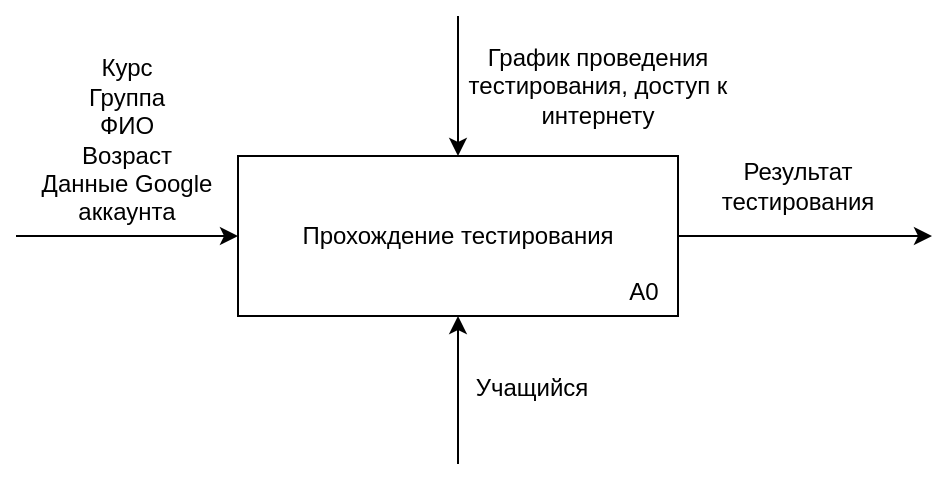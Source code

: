 <mxfile version="24.6.1" type="device" pages="3">
  <diagram id="DwERs3NYEbz36ULuB_4H" name="А0">
    <mxGraphModel dx="486" dy="1237" grid="0" gridSize="10" guides="1" tooltips="1" connect="1" arrows="1" fold="1" page="1" pageScale="1" pageWidth="827" pageHeight="1169" math="0" shadow="0">
      <root>
        <mxCell id="0" />
        <mxCell id="1" parent="0" />
        <mxCell id="qvXezxcTgYno0UO3-qgE-1" value="Прохождение тестирования" style="rounded=0;whiteSpace=wrap;html=1;" parent="1" vertex="1">
          <mxGeometry x="201" y="230" width="220" height="80" as="geometry" />
        </mxCell>
        <mxCell id="qvXezxcTgYno0UO3-qgE-2" value="А0" style="text;html=1;strokeColor=none;fillColor=none;align=center;verticalAlign=middle;whiteSpace=wrap;rounded=0;" parent="1" vertex="1">
          <mxGeometry x="374" y="283" width="60" height="30" as="geometry" />
        </mxCell>
        <mxCell id="qvXezxcTgYno0UO3-qgE-3" value="" style="endArrow=classic;html=1;rounded=0;entryX=0;entryY=0.5;entryDx=0;entryDy=0;" parent="1" target="qvXezxcTgYno0UO3-qgE-1" edge="1">
          <mxGeometry width="50" height="50" relative="1" as="geometry">
            <mxPoint x="90" y="270" as="sourcePoint" />
            <mxPoint x="313" y="395" as="targetPoint" />
          </mxGeometry>
        </mxCell>
        <mxCell id="qvXezxcTgYno0UO3-qgE-4" value="Курс&lt;br&gt;Группа&lt;br&gt;ФИО&lt;div&gt;Возраст&lt;/div&gt;&lt;div&gt;Д&lt;span style=&quot;background-color: initial;&quot;&gt;анные Google аккаунта&lt;/span&gt;&lt;/div&gt;" style="text;html=1;strokeColor=none;fillColor=none;align=center;verticalAlign=middle;whiteSpace=wrap;rounded=0;" parent="1" vertex="1">
          <mxGeometry x="99" y="207" width="93" height="30" as="geometry" />
        </mxCell>
        <mxCell id="qvXezxcTgYno0UO3-qgE-5" value="" style="endArrow=classic;html=1;rounded=0;entryX=0.5;entryY=0;entryDx=0;entryDy=0;" parent="1" target="qvXezxcTgYno0UO3-qgE-1" edge="1">
          <mxGeometry width="50" height="50" relative="1" as="geometry">
            <mxPoint x="311" y="160" as="sourcePoint" />
            <mxPoint x="313" y="395" as="targetPoint" />
          </mxGeometry>
        </mxCell>
        <mxCell id="qvXezxcTgYno0UO3-qgE-6" value="График проведения тестирования, доступ к интернету" style="text;html=1;strokeColor=none;fillColor=none;align=center;verticalAlign=middle;whiteSpace=wrap;rounded=0;" parent="1" vertex="1">
          <mxGeometry x="309" y="180" width="144" height="30" as="geometry" />
        </mxCell>
        <mxCell id="qvXezxcTgYno0UO3-qgE-7" value="" style="endArrow=classic;html=1;rounded=0;entryX=0.5;entryY=1;entryDx=0;entryDy=0;" parent="1" target="qvXezxcTgYno0UO3-qgE-1" edge="1">
          <mxGeometry width="50" height="50" relative="1" as="geometry">
            <mxPoint x="311" y="384" as="sourcePoint" />
            <mxPoint x="320" y="402" as="targetPoint" />
          </mxGeometry>
        </mxCell>
        <mxCell id="qvXezxcTgYno0UO3-qgE-8" value="Учащийся" style="text;html=1;strokeColor=none;fillColor=none;align=center;verticalAlign=middle;whiteSpace=wrap;rounded=0;" parent="1" vertex="1">
          <mxGeometry x="318" y="331" width="60" height="30" as="geometry" />
        </mxCell>
        <mxCell id="qvXezxcTgYno0UO3-qgE-9" value="Результат тестирования" style="text;html=1;strokeColor=none;fillColor=none;align=center;verticalAlign=middle;whiteSpace=wrap;rounded=0;" parent="1" vertex="1">
          <mxGeometry x="451" y="230" width="60" height="30" as="geometry" />
        </mxCell>
        <mxCell id="qvXezxcTgYno0UO3-qgE-10" value="" style="endArrow=classic;html=1;rounded=0;exitX=1;exitY=0.5;exitDx=0;exitDy=0;" parent="1" source="qvXezxcTgYno0UO3-qgE-1" edge="1">
          <mxGeometry width="50" height="50" relative="1" as="geometry">
            <mxPoint x="270" y="452" as="sourcePoint" />
            <mxPoint x="548" y="270" as="targetPoint" />
          </mxGeometry>
        </mxCell>
      </root>
    </mxGraphModel>
  </diagram>
  <diagram id="nvO_Sio0ysCTf6EWILEb" name="А1-3">
    <mxGraphModel dx="886" dy="1237" grid="0" gridSize="10" guides="1" tooltips="1" connect="1" arrows="1" fold="1" page="0" pageScale="1" pageWidth="827" pageHeight="1169" math="0" shadow="0">
      <root>
        <mxCell id="0" />
        <mxCell id="1" parent="0" />
        <mxCell id="8PkiR9JXF5WYeR93dD8--1" style="edgeStyle=orthogonalEdgeStyle;rounded=0;orthogonalLoop=1;jettySize=auto;html=1;exitX=1;exitY=0.5;exitDx=0;exitDy=0;" parent="1" source="8PkiR9JXF5WYeR93dD8--2" target="8PkiR9JXF5WYeR93dD8--10" edge="1">
          <mxGeometry relative="1" as="geometry">
            <mxPoint x="350" y="180" as="targetPoint" />
            <Array as="points">
              <mxPoint x="350" y="180" />
              <mxPoint x="350" y="260" />
            </Array>
          </mxGeometry>
        </mxCell>
        <mxCell id="8PkiR9JXF5WYeR93dD8--2" value="Переход по ссылке" style="rounded=0;whiteSpace=wrap;html=1;" parent="1" vertex="1">
          <mxGeometry x="100" y="150" width="160" height="60" as="geometry" />
        </mxCell>
        <mxCell id="8PkiR9JXF5WYeR93dD8--3" value="" style="endArrow=classic;html=1;rounded=0;entryX=0.5;entryY=1;entryDx=0;entryDy=0;" parent="1" target="8PkiR9JXF5WYeR93dD8--2" edge="1">
          <mxGeometry width="50" height="50" relative="1" as="geometry">
            <mxPoint x="180" y="280" as="sourcePoint" />
            <mxPoint x="310" y="390" as="targetPoint" />
          </mxGeometry>
        </mxCell>
        <mxCell id="8PkiR9JXF5WYeR93dD8--4" value="" style="endArrow=classic;html=1;rounded=0;entryX=0;entryY=0.5;entryDx=0;entryDy=0;" parent="1" target="8PkiR9JXF5WYeR93dD8--2" edge="1">
          <mxGeometry width="50" height="50" relative="1" as="geometry">
            <mxPoint y="180" as="sourcePoint" />
            <mxPoint x="310" y="390" as="targetPoint" />
          </mxGeometry>
        </mxCell>
        <mxCell id="8PkiR9JXF5WYeR93dD8--5" value="" style="endArrow=classic;html=1;rounded=0;entryX=0.5;entryY=0;entryDx=0;entryDy=0;" parent="1" target="8PkiR9JXF5WYeR93dD8--2" edge="1">
          <mxGeometry width="50" height="50" relative="1" as="geometry">
            <mxPoint x="180" y="80" as="sourcePoint" />
            <mxPoint x="200" y="390" as="targetPoint" />
          </mxGeometry>
        </mxCell>
        <mxCell id="8PkiR9JXF5WYeR93dD8--6" value="Учащийся" style="text;html=1;strokeColor=none;fillColor=none;align=center;verticalAlign=middle;whiteSpace=wrap;rounded=0;" parent="1" vertex="1">
          <mxGeometry x="190" y="230" width="60" height="30" as="geometry" />
        </mxCell>
        <mxCell id="8PkiR9JXF5WYeR93dD8--7" value="наличие Google аккаунта, &lt;br&gt;подключение к интернету&amp;nbsp;" style="text;html=1;strokeColor=none;fillColor=none;align=center;verticalAlign=middle;whiteSpace=wrap;rounded=0;" parent="1" vertex="1">
          <mxGeometry x="180" y="90" width="170" height="30" as="geometry" />
        </mxCell>
        <mxCell id="8PkiR9JXF5WYeR93dD8--8" value="Курс&lt;br&gt;Группа&lt;br&gt;ФИО&lt;div&gt;Возраст&lt;br&gt;&lt;div&gt;&lt;span style=&quot;background-color: initial;&quot;&gt;Данные Google аккаунта&lt;/span&gt;&lt;/div&gt;&lt;/div&gt;" style="text;html=1;strokeColor=none;fillColor=none;align=center;verticalAlign=middle;whiteSpace=wrap;rounded=0;" parent="1" vertex="1">
          <mxGeometry x="5" y="115" width="91" height="30" as="geometry" />
        </mxCell>
        <mxCell id="8PkiR9JXF5WYeR93dD8--9" style="edgeStyle=orthogonalEdgeStyle;rounded=0;orthogonalLoop=1;jettySize=auto;html=1;exitX=1;exitY=0.5;exitDx=0;exitDy=0;entryX=0;entryY=0.5;entryDx=0;entryDy=0;" parent="1" source="8PkiR9JXF5WYeR93dD8--10" target="8PkiR9JXF5WYeR93dD8--16" edge="1">
          <mxGeometry relative="1" as="geometry">
            <mxPoint x="670" y="260" as="targetPoint" />
          </mxGeometry>
        </mxCell>
        <mxCell id="8PkiR9JXF5WYeR93dD8--10" value="Прохождение тестирования" style="rounded=0;whiteSpace=wrap;html=1;" parent="1" vertex="1">
          <mxGeometry x="400" y="230" width="160" height="60" as="geometry" />
        </mxCell>
        <mxCell id="8PkiR9JXF5WYeR93dD8--11" value="" style="endArrow=classic;html=1;rounded=0;entryX=0.5;entryY=1;entryDx=0;entryDy=0;" parent="1" target="8PkiR9JXF5WYeR93dD8--10" edge="1">
          <mxGeometry width="50" height="50" relative="1" as="geometry">
            <mxPoint x="480" y="360" as="sourcePoint" />
            <mxPoint x="440" y="370" as="targetPoint" />
          </mxGeometry>
        </mxCell>
        <mxCell id="8PkiR9JXF5WYeR93dD8--12" value="" style="endArrow=classic;html=1;rounded=0;entryX=0.5;entryY=0;entryDx=0;entryDy=0;" parent="1" target="8PkiR9JXF5WYeR93dD8--10" edge="1">
          <mxGeometry width="50" height="50" relative="1" as="geometry">
            <mxPoint x="480" y="160" as="sourcePoint" />
            <mxPoint x="380" y="390" as="targetPoint" />
          </mxGeometry>
        </mxCell>
        <mxCell id="8PkiR9JXF5WYeR93dD8--13" value="Подключение к интернету" style="text;html=1;strokeColor=none;fillColor=none;align=center;verticalAlign=middle;whiteSpace=wrap;rounded=0;" parent="1" vertex="1">
          <mxGeometry x="490" y="185" width="100" height="30" as="geometry" />
        </mxCell>
        <mxCell id="8PkiR9JXF5WYeR93dD8--14" value="Учащийся" style="text;html=1;strokeColor=none;fillColor=none;align=center;verticalAlign=middle;whiteSpace=wrap;rounded=0;" parent="1" vertex="1">
          <mxGeometry x="490" y="310" width="60" height="30" as="geometry" />
        </mxCell>
        <mxCell id="8PkiR9JXF5WYeR93dD8--15" style="edgeStyle=orthogonalEdgeStyle;rounded=0;orthogonalLoop=1;jettySize=auto;html=1;exitX=1;exitY=0.5;exitDx=0;exitDy=0;" parent="1" source="8PkiR9JXF5WYeR93dD8--16" edge="1">
          <mxGeometry relative="1" as="geometry">
            <mxPoint x="960" y="340" as="targetPoint" />
          </mxGeometry>
        </mxCell>
        <mxCell id="8PkiR9JXF5WYeR93dD8--16" value="Обработка" style="rounded=0;whiteSpace=wrap;html=1;" parent="1" vertex="1">
          <mxGeometry x="700" y="310" width="153" height="60" as="geometry" />
        </mxCell>
        <mxCell id="8PkiR9JXF5WYeR93dD8--17" value="" style="endArrow=classic;html=1;rounded=0;entryX=0.5;entryY=1;entryDx=0;entryDy=0;" parent="1" target="8PkiR9JXF5WYeR93dD8--16" edge="1">
          <mxGeometry width="50" height="50" relative="1" as="geometry">
            <mxPoint x="777" y="430" as="sourcePoint" />
            <mxPoint x="700" y="430" as="targetPoint" />
          </mxGeometry>
        </mxCell>
        <mxCell id="8PkiR9JXF5WYeR93dD8--18" value="" style="endArrow=classic;html=1;rounded=0;entryX=0.5;entryY=0;entryDx=0;entryDy=0;" parent="1" target="8PkiR9JXF5WYeR93dD8--16" edge="1">
          <mxGeometry width="50" height="50" relative="1" as="geometry">
            <mxPoint x="777" y="230" as="sourcePoint" />
            <mxPoint x="700" y="430" as="targetPoint" />
          </mxGeometry>
        </mxCell>
        <mxCell id="8PkiR9JXF5WYeR93dD8--19" value="Система" style="text;html=1;strokeColor=none;fillColor=none;align=center;verticalAlign=middle;whiteSpace=wrap;rounded=0;" parent="1" vertex="1">
          <mxGeometry x="793" y="390" width="60" height="30" as="geometry" />
        </mxCell>
        <mxCell id="8PkiR9JXF5WYeR93dD8--20" value="Методика обработки" style="text;html=1;strokeColor=none;fillColor=none;align=center;verticalAlign=middle;whiteSpace=wrap;rounded=0;" parent="1" vertex="1">
          <mxGeometry x="793" y="260" width="60" height="30" as="geometry" />
        </mxCell>
        <mxCell id="8PkiR9JXF5WYeR93dD8--21" value="Результат тестирования" style="text;html=1;strokeColor=none;fillColor=none;align=center;verticalAlign=middle;whiteSpace=wrap;rounded=0;" parent="1" vertex="1">
          <mxGeometry x="870" y="300" width="60" height="30" as="geometry" />
        </mxCell>
        <mxCell id="8PkiR9JXF5WYeR93dD8--22" value="А1" style="text;html=1;strokeColor=none;fillColor=none;align=center;verticalAlign=middle;whiteSpace=wrap;rounded=0;" parent="1" vertex="1">
          <mxGeometry x="218" y="185" width="60" height="30" as="geometry" />
        </mxCell>
        <mxCell id="8PkiR9JXF5WYeR93dD8--23" value="А2" style="text;html=1;strokeColor=none;fillColor=none;align=center;verticalAlign=middle;whiteSpace=wrap;rounded=0;" parent="1" vertex="1">
          <mxGeometry x="516" y="266" width="60" height="30" as="geometry" />
        </mxCell>
        <mxCell id="8PkiR9JXF5WYeR93dD8--24" value="А3" style="text;html=1;strokeColor=none;fillColor=none;align=center;verticalAlign=middle;whiteSpace=wrap;rounded=0;" parent="1" vertex="1">
          <mxGeometry x="812" y="345" width="60" height="30" as="geometry" />
        </mxCell>
      </root>
    </mxGraphModel>
  </diagram>
  <diagram name="А3.0-3.3" id="xZ1D4mCYvrfq1h33Seub">
    <mxGraphModel dx="316" dy="804" grid="0" gridSize="10" guides="1" tooltips="1" connect="1" arrows="1" fold="1" page="0" pageScale="1" pageWidth="827" pageHeight="1169" math="0" shadow="0">
      <root>
        <mxCell id="0" />
        <mxCell id="1" parent="0" />
        <mxCell id="AK6UwjkyLExIjb22M_xp-5" style="edgeStyle=orthogonalEdgeStyle;rounded=0;orthogonalLoop=1;jettySize=auto;html=1;exitX=1;exitY=0.5;exitDx=0;exitDy=0;" parent="1" source="AK6UwjkyLExIjb22M_xp-1" target="AK6UwjkyLExIjb22M_xp-6" edge="1">
          <mxGeometry relative="1" as="geometry">
            <mxPoint x="350" y="180" as="targetPoint" />
            <Array as="points">
              <mxPoint x="340" y="180" />
              <mxPoint x="340" y="270" />
            </Array>
          </mxGeometry>
        </mxCell>
        <mxCell id="AK6UwjkyLExIjb22M_xp-1" value="Подсчет баллов" style="rounded=0;whiteSpace=wrap;html=1;" parent="1" vertex="1">
          <mxGeometry x="120" y="150" width="160" height="60" as="geometry" />
        </mxCell>
        <mxCell id="AK6UwjkyLExIjb22M_xp-2" value="" style="endArrow=classic;html=1;rounded=0;entryX=0;entryY=0.5;entryDx=0;entryDy=0;" parent="1" target="AK6UwjkyLExIjb22M_xp-1" edge="1">
          <mxGeometry width="50" height="50" relative="1" as="geometry">
            <mxPoint x="10" y="180" as="sourcePoint" />
            <mxPoint x="170" y="390" as="targetPoint" />
          </mxGeometry>
        </mxCell>
        <mxCell id="AK6UwjkyLExIjb22M_xp-3" value="" style="endArrow=classic;html=1;rounded=0;entryX=0.5;entryY=1;entryDx=0;entryDy=0;" parent="1" target="AK6UwjkyLExIjb22M_xp-1" edge="1">
          <mxGeometry width="50" height="50" relative="1" as="geometry">
            <mxPoint x="200" y="280" as="sourcePoint" />
            <mxPoint x="170" y="390" as="targetPoint" />
          </mxGeometry>
        </mxCell>
        <mxCell id="AK6UwjkyLExIjb22M_xp-4" value="" style="endArrow=classic;html=1;rounded=0;entryX=0.5;entryY=0;entryDx=0;entryDy=0;" parent="1" target="AK6UwjkyLExIjb22M_xp-1" edge="1">
          <mxGeometry width="50" height="50" relative="1" as="geometry">
            <mxPoint x="200" y="80" as="sourcePoint" />
            <mxPoint x="170" y="390" as="targetPoint" />
          </mxGeometry>
        </mxCell>
        <mxCell id="4ROpnVT2NuDr9ojjo920-2" style="edgeStyle=orthogonalEdgeStyle;rounded=0;orthogonalLoop=1;jettySize=auto;html=1;exitX=1;exitY=0.5;exitDx=0;exitDy=0;entryX=0;entryY=0.5;entryDx=0;entryDy=0;" parent="1" source="AK6UwjkyLExIjb22M_xp-6" target="4ROpnVT2NuDr9ojjo920-1" edge="1">
          <mxGeometry relative="1" as="geometry" />
        </mxCell>
        <mxCell id="AK6UwjkyLExIjb22M_xp-6" value="Сохранение данных в БД" style="rounded=0;whiteSpace=wrap;html=1;" parent="1" vertex="1">
          <mxGeometry x="400" y="230" width="160" height="60" as="geometry" />
        </mxCell>
        <mxCell id="4ROpnVT2NuDr9ojjo920-3" style="edgeStyle=orthogonalEdgeStyle;rounded=0;orthogonalLoop=1;jettySize=auto;html=1;exitX=1;exitY=0.5;exitDx=0;exitDy=0;" parent="1" source="4ROpnVT2NuDr9ojjo920-1" edge="1">
          <mxGeometry relative="1" as="geometry">
            <mxPoint x="930" y="340" as="targetPoint" />
          </mxGeometry>
        </mxCell>
        <mxCell id="4ROpnVT2NuDr9ojjo920-1" value="Статистика" style="rounded=0;whiteSpace=wrap;html=1;" parent="1" vertex="1">
          <mxGeometry x="680" y="310" width="160" height="60" as="geometry" />
        </mxCell>
        <mxCell id="ZRn1cH3WcMSsAR8AsbWL-1" value="" style="endArrow=classic;html=1;rounded=0;entryX=0.5;entryY=1;entryDx=0;entryDy=0;" parent="1" target="AK6UwjkyLExIjb22M_xp-6" edge="1">
          <mxGeometry width="50" height="50" relative="1" as="geometry">
            <mxPoint x="480" y="360" as="sourcePoint" />
            <mxPoint x="440" y="390" as="targetPoint" />
          </mxGeometry>
        </mxCell>
        <mxCell id="kyEpOMRnGHdieUH3SDzK-1" value="" style="endArrow=classic;html=1;rounded=0;entryX=0.5;entryY=0;entryDx=0;entryDy=0;" parent="1" target="AK6UwjkyLExIjb22M_xp-6" edge="1">
          <mxGeometry width="50" height="50" relative="1" as="geometry">
            <mxPoint x="480" y="160" as="sourcePoint" />
            <mxPoint x="440" y="390" as="targetPoint" />
          </mxGeometry>
        </mxCell>
        <mxCell id="kyEpOMRnGHdieUH3SDzK-2" value="" style="endArrow=classic;html=1;rounded=0;entryX=0.5;entryY=1;entryDx=0;entryDy=0;" parent="1" target="4ROpnVT2NuDr9ojjo920-1" edge="1">
          <mxGeometry width="50" height="50" relative="1" as="geometry">
            <mxPoint x="760" y="440" as="sourcePoint" />
            <mxPoint x="720" y="390" as="targetPoint" />
          </mxGeometry>
        </mxCell>
        <mxCell id="kyEpOMRnGHdieUH3SDzK-3" value="" style="endArrow=classic;html=1;rounded=0;entryX=0.5;entryY=0;entryDx=0;entryDy=0;" parent="1" target="4ROpnVT2NuDr9ojjo920-1" edge="1">
          <mxGeometry width="50" height="50" relative="1" as="geometry">
            <mxPoint x="760" y="240" as="sourcePoint" />
            <mxPoint x="720" y="390" as="targetPoint" />
          </mxGeometry>
        </mxCell>
        <mxCell id="G-V_XHlYgN6hM9LMspV0-1" value="Система" style="text;html=1;strokeColor=none;fillColor=none;align=center;verticalAlign=middle;whiteSpace=wrap;rounded=0;" parent="1" vertex="1">
          <mxGeometry x="210" y="230" width="60" height="30" as="geometry" />
        </mxCell>
        <mxCell id="G-V_XHlYgN6hM9LMspV0-2" value="Данные пройденного тестирования" style="text;html=1;strokeColor=none;fillColor=none;align=center;verticalAlign=middle;whiteSpace=wrap;rounded=0;" parent="1" vertex="1">
          <mxGeometry x="30" y="130" width="60" height="30" as="geometry" />
        </mxCell>
        <mxCell id="G-V_XHlYgN6hM9LMspV0-3" value="Методика обработки, доступ к интернету&amp;nbsp;" style="text;html=1;strokeColor=none;fillColor=none;align=center;verticalAlign=middle;whiteSpace=wrap;rounded=0;" parent="1" vertex="1">
          <mxGeometry x="210" y="100" width="106" height="30" as="geometry" />
        </mxCell>
        <mxCell id="G-V_XHlYgN6hM9LMspV0-4" value="Система" style="text;html=1;strokeColor=none;fillColor=none;align=center;verticalAlign=middle;whiteSpace=wrap;rounded=0;" parent="1" vertex="1">
          <mxGeometry x="490" y="310" width="60" height="30" as="geometry" />
        </mxCell>
        <mxCell id="G-V_XHlYgN6hM9LMspV0-5" value="Доступ к интернету&lt;br&gt;Доступ к БД" style="text;html=1;strokeColor=none;fillColor=none;align=center;verticalAlign=middle;whiteSpace=wrap;rounded=0;" parent="1" vertex="1">
          <mxGeometry x="490" y="180" width="110" height="30" as="geometry" />
        </mxCell>
        <mxCell id="G-V_XHlYgN6hM9LMspV0-6" value="Система" style="text;html=1;strokeColor=none;fillColor=none;align=center;verticalAlign=middle;whiteSpace=wrap;rounded=0;" parent="1" vertex="1">
          <mxGeometry x="767" y="390" width="60" height="30" as="geometry" />
        </mxCell>
        <mxCell id="G-V_XHlYgN6hM9LMspV0-7" value="Методика обработки, доступ к интернету" style="text;html=1;strokeColor=none;fillColor=none;align=center;verticalAlign=middle;whiteSpace=wrap;rounded=0;" parent="1" vertex="1">
          <mxGeometry x="767" y="260" width="107" height="30" as="geometry" />
        </mxCell>
        <mxCell id="G-V_XHlYgN6hM9LMspV0-8" value="Результат тестирования" style="text;html=1;strokeColor=none;fillColor=none;align=center;verticalAlign=middle;whiteSpace=wrap;rounded=0;" parent="1" vertex="1">
          <mxGeometry x="860" y="300" width="80" height="30" as="geometry" />
        </mxCell>
        <mxCell id="vnkrX8vFxGh38xpbiloQ-1" value="A3.2" style="text;html=1;align=center;verticalAlign=middle;whiteSpace=wrap;rounded=0;" parent="1" vertex="1">
          <mxGeometry x="512" y="265" width="60" height="30" as="geometry" />
        </mxCell>
        <mxCell id="vnkrX8vFxGh38xpbiloQ-2" value="A3.1" style="text;html=1;align=center;verticalAlign=middle;whiteSpace=wrap;rounded=0;" parent="1" vertex="1">
          <mxGeometry x="233" y="187" width="60" height="30" as="geometry" />
        </mxCell>
        <mxCell id="vnkrX8vFxGh38xpbiloQ-4" value="A3.3" style="text;html=1;align=center;verticalAlign=middle;whiteSpace=wrap;rounded=0;" parent="1" vertex="1">
          <mxGeometry x="791" y="346" width="60" height="30" as="geometry" />
        </mxCell>
        <mxCell id="egO0meF9uZ4jcII98GXm-1" value="Результат тестирования" style="text;html=1;align=center;verticalAlign=middle;whiteSpace=wrap;rounded=0;" parent="1" vertex="1">
          <mxGeometry x="636" y="260" width="60" height="30" as="geometry" />
        </mxCell>
        <mxCell id="egO0meF9uZ4jcII98GXm-2" value="Результат тестированя" style="text;html=1;align=center;verticalAlign=middle;whiteSpace=wrap;rounded=0;" parent="1" vertex="1">
          <mxGeometry x="350" y="180" width="60" height="30" as="geometry" />
        </mxCell>
      </root>
    </mxGraphModel>
  </diagram>
</mxfile>
